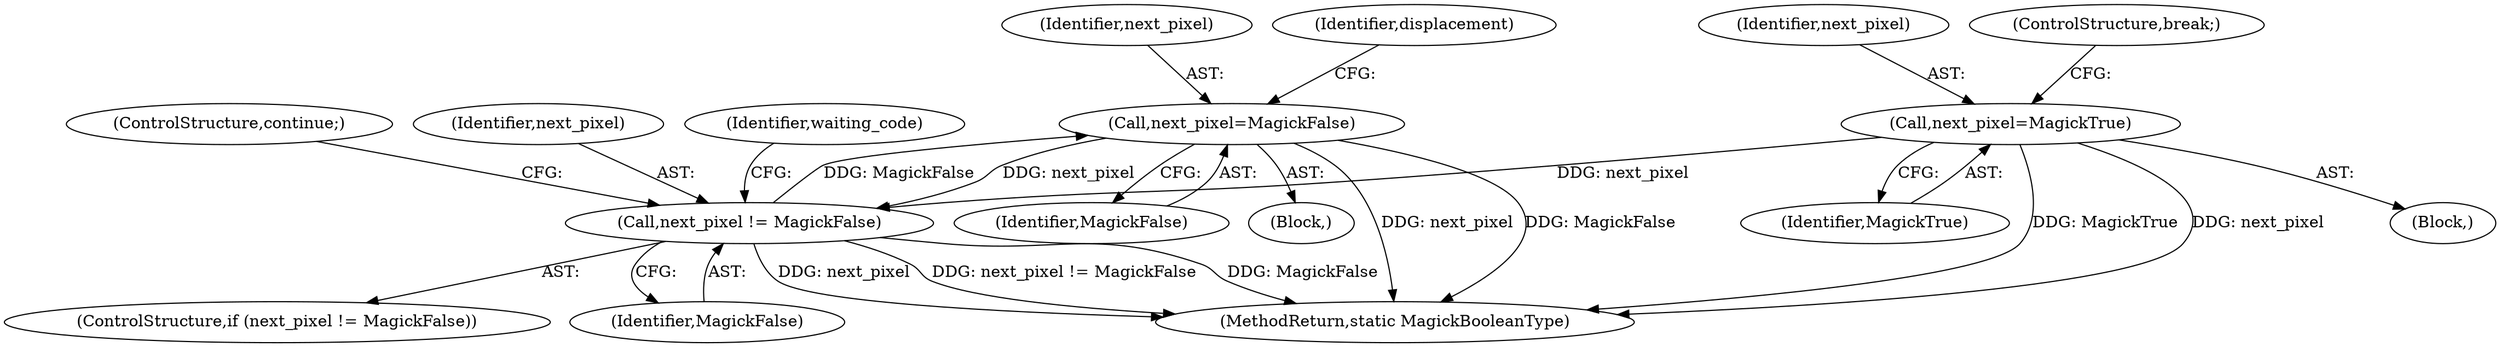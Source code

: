 digraph "1_ImageMagick6_61135001a625364e29bdce83832f043eebde7b5a_0@del" {
"1000533" [label="(Call,next_pixel=MagickFalse)"];
"1000620" [label="(Call,next_pixel != MagickFalse)"];
"1000615" [label="(Call,next_pixel=MagickTrue)"];
"1000533" [label="(Call,next_pixel=MagickFalse)"];
"1000616" [label="(Identifier,next_pixel)"];
"1000609" [label="(Block,)"];
"1000623" [label="(ControlStructure,continue;)"];
"1000534" [label="(Identifier,next_pixel)"];
"1000533" [label="(Call,next_pixel=MagickFalse)"];
"1000615" [label="(Call,next_pixel=MagickTrue)"];
"1000620" [label="(Call,next_pixel != MagickFalse)"];
"1000537" [label="(Identifier,displacement)"];
"1000619" [label="(ControlStructure,if (next_pixel != MagickFalse))"];
"1000622" [label="(Identifier,MagickFalse)"];
"1000849" [label="(MethodReturn,static MagickBooleanType)"];
"1000617" [label="(Identifier,MagickTrue)"];
"1000535" [label="(Identifier,MagickFalse)"];
"1000621" [label="(Identifier,next_pixel)"];
"1000618" [label="(ControlStructure,break;)"];
"1000497" [label="(Block,)"];
"1000625" [label="(Identifier,waiting_code)"];
"1000533" -> "1000497"  [label="AST: "];
"1000533" -> "1000535"  [label="CFG: "];
"1000534" -> "1000533"  [label="AST: "];
"1000535" -> "1000533"  [label="AST: "];
"1000537" -> "1000533"  [label="CFG: "];
"1000533" -> "1000849"  [label="DDG: next_pixel"];
"1000533" -> "1000849"  [label="DDG: MagickFalse"];
"1000620" -> "1000533"  [label="DDG: MagickFalse"];
"1000533" -> "1000620"  [label="DDG: next_pixel"];
"1000620" -> "1000619"  [label="AST: "];
"1000620" -> "1000622"  [label="CFG: "];
"1000621" -> "1000620"  [label="AST: "];
"1000622" -> "1000620"  [label="AST: "];
"1000623" -> "1000620"  [label="CFG: "];
"1000625" -> "1000620"  [label="CFG: "];
"1000620" -> "1000849"  [label="DDG: MagickFalse"];
"1000620" -> "1000849"  [label="DDG: next_pixel"];
"1000620" -> "1000849"  [label="DDG: next_pixel != MagickFalse"];
"1000615" -> "1000620"  [label="DDG: next_pixel"];
"1000615" -> "1000609"  [label="AST: "];
"1000615" -> "1000617"  [label="CFG: "];
"1000616" -> "1000615"  [label="AST: "];
"1000617" -> "1000615"  [label="AST: "];
"1000618" -> "1000615"  [label="CFG: "];
"1000615" -> "1000849"  [label="DDG: MagickTrue"];
"1000615" -> "1000849"  [label="DDG: next_pixel"];
}
